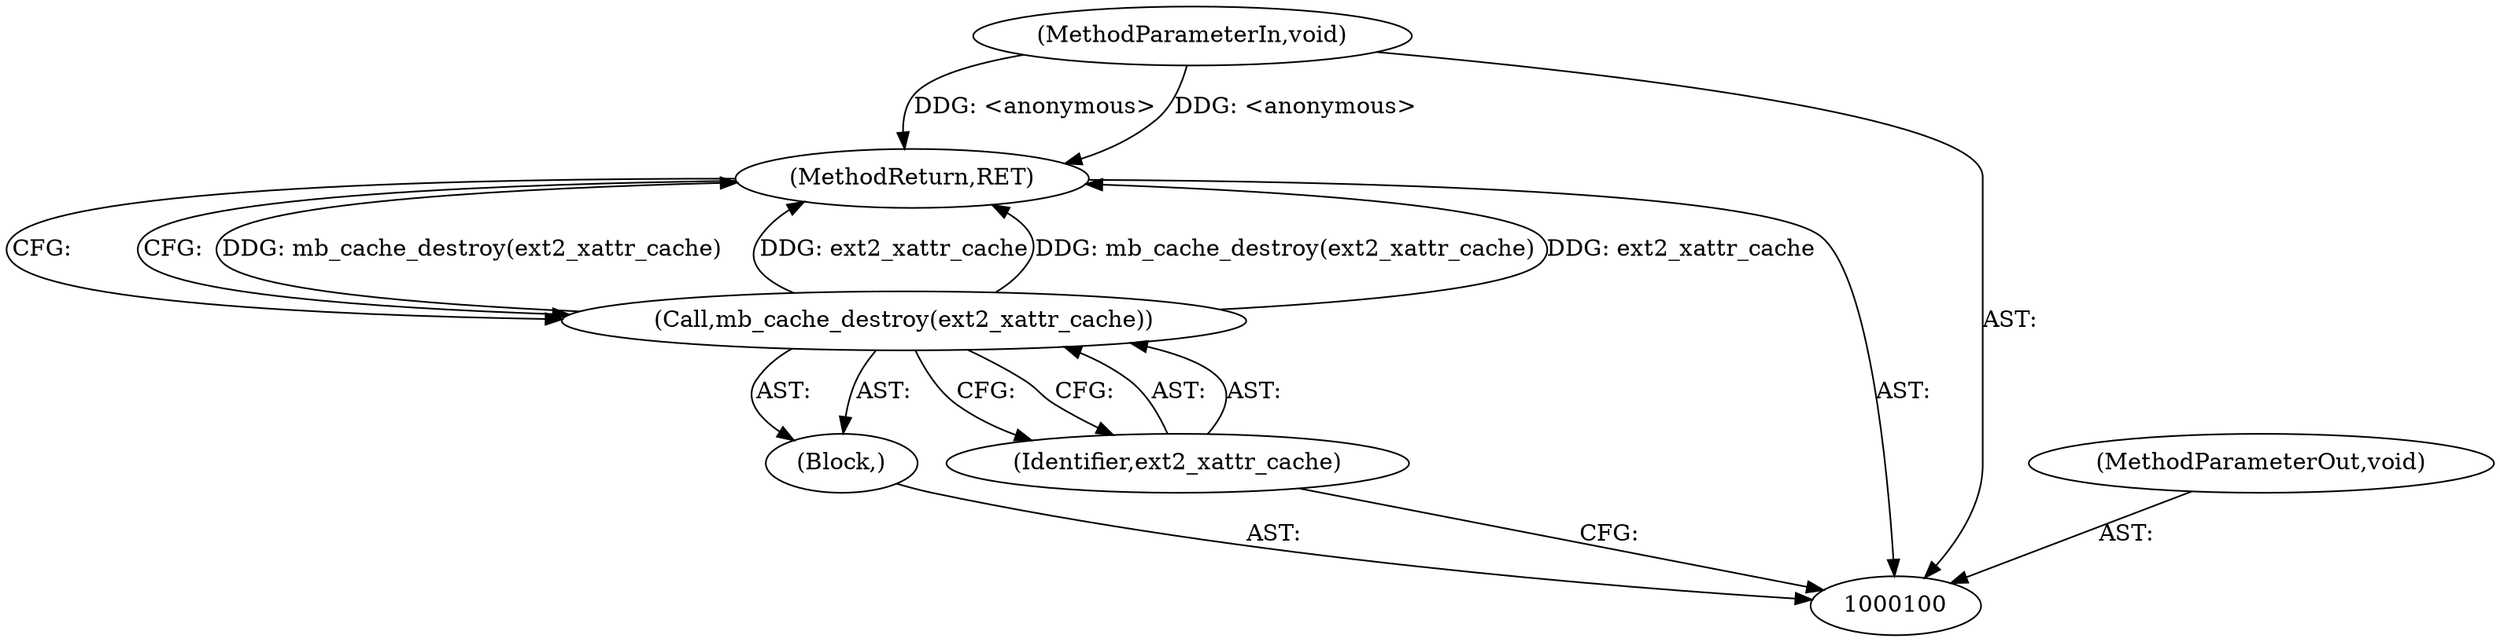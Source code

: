 digraph "1_linux_be0726d33cb8f411945884664924bed3cb8c70ee_3" {
"1000105" [label="(MethodReturn,RET)"];
"1000101" [label="(MethodParameterIn,void)"];
"1000114" [label="(MethodParameterOut,void)"];
"1000102" [label="(Block,)"];
"1000103" [label="(Call,mb_cache_destroy(ext2_xattr_cache))"];
"1000104" [label="(Identifier,ext2_xattr_cache)"];
"1000105" -> "1000100"  [label="AST: "];
"1000105" -> "1000103"  [label="CFG: "];
"1000103" -> "1000105"  [label="DDG: mb_cache_destroy(ext2_xattr_cache)"];
"1000103" -> "1000105"  [label="DDG: ext2_xattr_cache"];
"1000101" -> "1000105"  [label="DDG: <anonymous>"];
"1000101" -> "1000100"  [label="AST: "];
"1000101" -> "1000105"  [label="DDG: <anonymous>"];
"1000114" -> "1000100"  [label="AST: "];
"1000102" -> "1000100"  [label="AST: "];
"1000103" -> "1000102"  [label="AST: "];
"1000103" -> "1000102"  [label="AST: "];
"1000103" -> "1000104"  [label="CFG: "];
"1000104" -> "1000103"  [label="AST: "];
"1000105" -> "1000103"  [label="CFG: "];
"1000103" -> "1000105"  [label="DDG: mb_cache_destroy(ext2_xattr_cache)"];
"1000103" -> "1000105"  [label="DDG: ext2_xattr_cache"];
"1000104" -> "1000103"  [label="AST: "];
"1000104" -> "1000100"  [label="CFG: "];
"1000103" -> "1000104"  [label="CFG: "];
}
